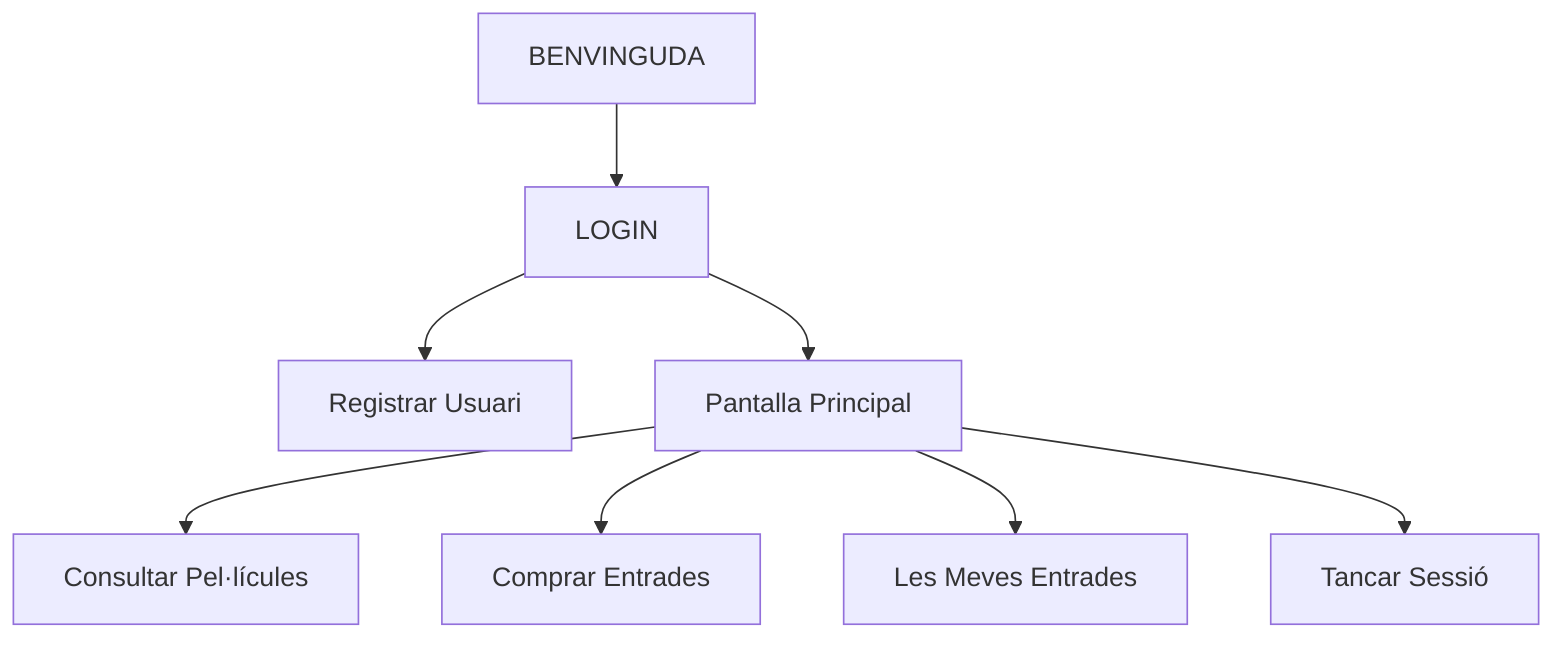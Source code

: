graph TD
    A[BENVINGUDA] --> B[LOGIN]
    B --> D[Registrar Usuari]
    B --> E[Pantalla Principal]

    E --> F[Consultar Pel·lícules]
    E --> G[Comprar Entrades]
    E --> H[Les Meves Entrades]
    E --> J[Tancar Sessió]